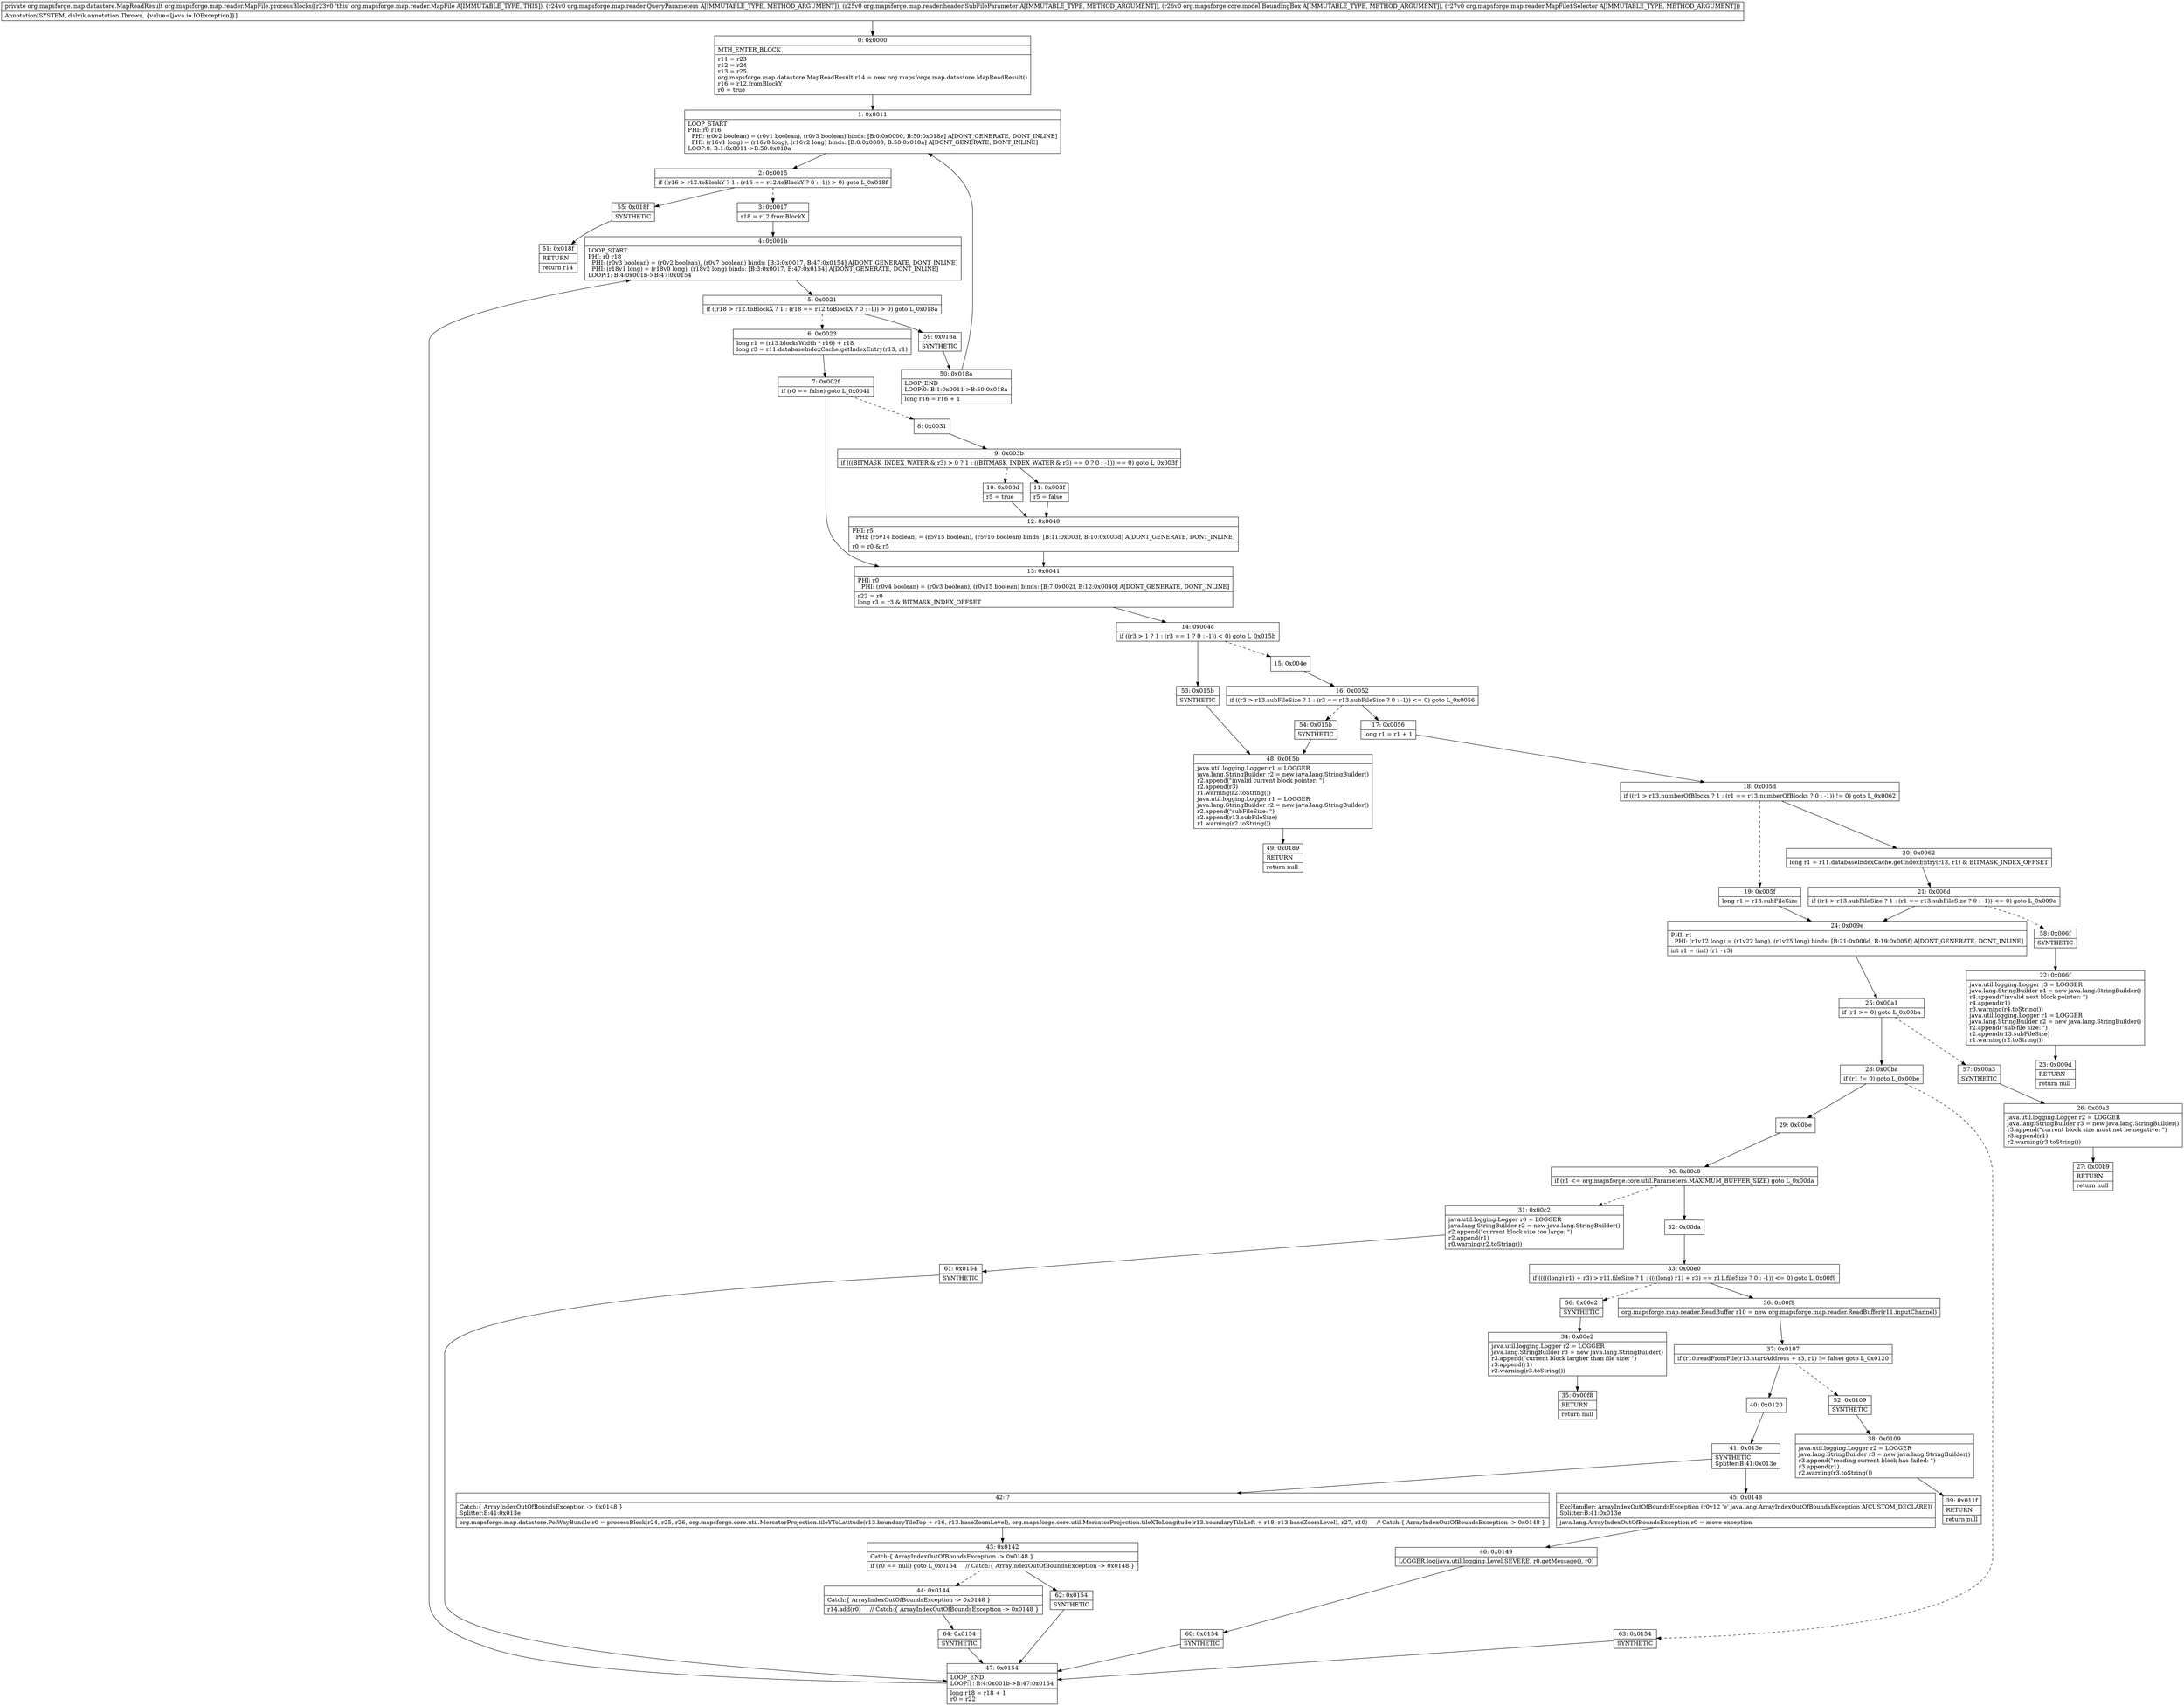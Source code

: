 digraph "CFG fororg.mapsforge.map.reader.MapFile.processBlocks(Lorg\/mapsforge\/map\/reader\/QueryParameters;Lorg\/mapsforge\/map\/reader\/header\/SubFileParameter;Lorg\/mapsforge\/core\/model\/BoundingBox;Lorg\/mapsforge\/map\/reader\/MapFile$Selector;)Lorg\/mapsforge\/map\/datastore\/MapReadResult;" {
Node_0 [shape=record,label="{0\:\ 0x0000|MTH_ENTER_BLOCK\l|r11 = r23\lr12 = r24\lr13 = r25\lorg.mapsforge.map.datastore.MapReadResult r14 = new org.mapsforge.map.datastore.MapReadResult()\lr16 = r12.fromBlockY\lr0 = true\l}"];
Node_1 [shape=record,label="{1\:\ 0x0011|LOOP_START\lPHI: r0 r16 \l  PHI: (r0v2 boolean) = (r0v1 boolean), (r0v3 boolean) binds: [B:0:0x0000, B:50:0x018a] A[DONT_GENERATE, DONT_INLINE]\l  PHI: (r16v1 long) = (r16v0 long), (r16v2 long) binds: [B:0:0x0000, B:50:0x018a] A[DONT_GENERATE, DONT_INLINE]\lLOOP:0: B:1:0x0011\-\>B:50:0x018a\l}"];
Node_2 [shape=record,label="{2\:\ 0x0015|if ((r16 \> r12.toBlockY ? 1 : (r16 == r12.toBlockY ? 0 : \-1)) \> 0) goto L_0x018f\l}"];
Node_3 [shape=record,label="{3\:\ 0x0017|r18 = r12.fromBlockX\l}"];
Node_4 [shape=record,label="{4\:\ 0x001b|LOOP_START\lPHI: r0 r18 \l  PHI: (r0v3 boolean) = (r0v2 boolean), (r0v7 boolean) binds: [B:3:0x0017, B:47:0x0154] A[DONT_GENERATE, DONT_INLINE]\l  PHI: (r18v1 long) = (r18v0 long), (r18v2 long) binds: [B:3:0x0017, B:47:0x0154] A[DONT_GENERATE, DONT_INLINE]\lLOOP:1: B:4:0x001b\-\>B:47:0x0154\l}"];
Node_5 [shape=record,label="{5\:\ 0x0021|if ((r18 \> r12.toBlockX ? 1 : (r18 == r12.toBlockX ? 0 : \-1)) \> 0) goto L_0x018a\l}"];
Node_6 [shape=record,label="{6\:\ 0x0023|long r1 = (r13.blocksWidth * r16) + r18\llong r3 = r11.databaseIndexCache.getIndexEntry(r13, r1)\l}"];
Node_7 [shape=record,label="{7\:\ 0x002f|if (r0 == false) goto L_0x0041\l}"];
Node_8 [shape=record,label="{8\:\ 0x0031}"];
Node_9 [shape=record,label="{9\:\ 0x003b|if (((BITMASK_INDEX_WATER & r3) \> 0 ? 1 : ((BITMASK_INDEX_WATER & r3) == 0 ? 0 : \-1)) == 0) goto L_0x003f\l}"];
Node_10 [shape=record,label="{10\:\ 0x003d|r5 = true\l}"];
Node_11 [shape=record,label="{11\:\ 0x003f|r5 = false\l}"];
Node_12 [shape=record,label="{12\:\ 0x0040|PHI: r5 \l  PHI: (r5v14 boolean) = (r5v15 boolean), (r5v16 boolean) binds: [B:11:0x003f, B:10:0x003d] A[DONT_GENERATE, DONT_INLINE]\l|r0 = r0 & r5\l}"];
Node_13 [shape=record,label="{13\:\ 0x0041|PHI: r0 \l  PHI: (r0v4 boolean) = (r0v3 boolean), (r0v15 boolean) binds: [B:7:0x002f, B:12:0x0040] A[DONT_GENERATE, DONT_INLINE]\l|r22 = r0\llong r3 = r3 & BITMASK_INDEX_OFFSET\l}"];
Node_14 [shape=record,label="{14\:\ 0x004c|if ((r3 \> 1 ? 1 : (r3 == 1 ? 0 : \-1)) \< 0) goto L_0x015b\l}"];
Node_15 [shape=record,label="{15\:\ 0x004e}"];
Node_16 [shape=record,label="{16\:\ 0x0052|if ((r3 \> r13.subFileSize ? 1 : (r3 == r13.subFileSize ? 0 : \-1)) \<= 0) goto L_0x0056\l}"];
Node_17 [shape=record,label="{17\:\ 0x0056|long r1 = r1 + 1\l}"];
Node_18 [shape=record,label="{18\:\ 0x005d|if ((r1 \> r13.numberOfBlocks ? 1 : (r1 == r13.numberOfBlocks ? 0 : \-1)) != 0) goto L_0x0062\l}"];
Node_19 [shape=record,label="{19\:\ 0x005f|long r1 = r13.subFileSize\l}"];
Node_20 [shape=record,label="{20\:\ 0x0062|long r1 = r11.databaseIndexCache.getIndexEntry(r13, r1) & BITMASK_INDEX_OFFSET\l}"];
Node_21 [shape=record,label="{21\:\ 0x006d|if ((r1 \> r13.subFileSize ? 1 : (r1 == r13.subFileSize ? 0 : \-1)) \<= 0) goto L_0x009e\l}"];
Node_22 [shape=record,label="{22\:\ 0x006f|java.util.logging.Logger r3 = LOGGER\ljava.lang.StringBuilder r4 = new java.lang.StringBuilder()\lr4.append(\"invalid next block pointer: \")\lr4.append(r1)\lr3.warning(r4.toString())\ljava.util.logging.Logger r1 = LOGGER\ljava.lang.StringBuilder r2 = new java.lang.StringBuilder()\lr2.append(\"sub\-file size: \")\lr2.append(r13.subFileSize)\lr1.warning(r2.toString())\l}"];
Node_23 [shape=record,label="{23\:\ 0x009d|RETURN\l|return null\l}"];
Node_24 [shape=record,label="{24\:\ 0x009e|PHI: r1 \l  PHI: (r1v12 long) = (r1v22 long), (r1v25 long) binds: [B:21:0x006d, B:19:0x005f] A[DONT_GENERATE, DONT_INLINE]\l|int r1 = (int) (r1 \- r3)\l}"];
Node_25 [shape=record,label="{25\:\ 0x00a1|if (r1 \>= 0) goto L_0x00ba\l}"];
Node_26 [shape=record,label="{26\:\ 0x00a3|java.util.logging.Logger r2 = LOGGER\ljava.lang.StringBuilder r3 = new java.lang.StringBuilder()\lr3.append(\"current block size must not be negative: \")\lr3.append(r1)\lr2.warning(r3.toString())\l}"];
Node_27 [shape=record,label="{27\:\ 0x00b9|RETURN\l|return null\l}"];
Node_28 [shape=record,label="{28\:\ 0x00ba|if (r1 != 0) goto L_0x00be\l}"];
Node_29 [shape=record,label="{29\:\ 0x00be}"];
Node_30 [shape=record,label="{30\:\ 0x00c0|if (r1 \<= org.mapsforge.core.util.Parameters.MAXIMUM_BUFFER_SIZE) goto L_0x00da\l}"];
Node_31 [shape=record,label="{31\:\ 0x00c2|java.util.logging.Logger r0 = LOGGER\ljava.lang.StringBuilder r2 = new java.lang.StringBuilder()\lr2.append(\"current block size too large: \")\lr2.append(r1)\lr0.warning(r2.toString())\l}"];
Node_32 [shape=record,label="{32\:\ 0x00da}"];
Node_33 [shape=record,label="{33\:\ 0x00e0|if (((((long) r1) + r3) \> r11.fileSize ? 1 : ((((long) r1) + r3) == r11.fileSize ? 0 : \-1)) \<= 0) goto L_0x00f9\l}"];
Node_34 [shape=record,label="{34\:\ 0x00e2|java.util.logging.Logger r2 = LOGGER\ljava.lang.StringBuilder r3 = new java.lang.StringBuilder()\lr3.append(\"current block largher than file size: \")\lr3.append(r1)\lr2.warning(r3.toString())\l}"];
Node_35 [shape=record,label="{35\:\ 0x00f8|RETURN\l|return null\l}"];
Node_36 [shape=record,label="{36\:\ 0x00f9|org.mapsforge.map.reader.ReadBuffer r10 = new org.mapsforge.map.reader.ReadBuffer(r11.inputChannel)\l}"];
Node_37 [shape=record,label="{37\:\ 0x0107|if (r10.readFromFile(r13.startAddress + r3, r1) != false) goto L_0x0120\l}"];
Node_38 [shape=record,label="{38\:\ 0x0109|java.util.logging.Logger r2 = LOGGER\ljava.lang.StringBuilder r3 = new java.lang.StringBuilder()\lr3.append(\"reading current block has failed: \")\lr3.append(r1)\lr2.warning(r3.toString())\l}"];
Node_39 [shape=record,label="{39\:\ 0x011f|RETURN\l|return null\l}"];
Node_40 [shape=record,label="{40\:\ 0x0120}"];
Node_41 [shape=record,label="{41\:\ 0x013e|SYNTHETIC\lSplitter:B:41:0x013e\l}"];
Node_42 [shape=record,label="{42\:\ ?|Catch:\{ ArrayIndexOutOfBoundsException \-\> 0x0148 \}\lSplitter:B:41:0x013e\l|org.mapsforge.map.datastore.PoiWayBundle r0 = processBlock(r24, r25, r26, org.mapsforge.core.util.MercatorProjection.tileYToLatitude(r13.boundaryTileTop + r16, r13.baseZoomLevel), org.mapsforge.core.util.MercatorProjection.tileXToLongitude(r13.boundaryTileLeft + r18, r13.baseZoomLevel), r27, r10)     \/\/ Catch:\{ ArrayIndexOutOfBoundsException \-\> 0x0148 \}\l}"];
Node_43 [shape=record,label="{43\:\ 0x0142|Catch:\{ ArrayIndexOutOfBoundsException \-\> 0x0148 \}\l|if (r0 == null) goto L_0x0154     \/\/ Catch:\{ ArrayIndexOutOfBoundsException \-\> 0x0148 \}\l}"];
Node_44 [shape=record,label="{44\:\ 0x0144|Catch:\{ ArrayIndexOutOfBoundsException \-\> 0x0148 \}\l|r14.add(r0)     \/\/ Catch:\{ ArrayIndexOutOfBoundsException \-\> 0x0148 \}\l}"];
Node_45 [shape=record,label="{45\:\ 0x0148|ExcHandler: ArrayIndexOutOfBoundsException (r0v12 'e' java.lang.ArrayIndexOutOfBoundsException A[CUSTOM_DECLARE])\lSplitter:B:41:0x013e\l|java.lang.ArrayIndexOutOfBoundsException r0 = move\-exception\l}"];
Node_46 [shape=record,label="{46\:\ 0x0149|LOGGER.log(java.util.logging.Level.SEVERE, r0.getMessage(), r0)\l}"];
Node_47 [shape=record,label="{47\:\ 0x0154|LOOP_END\lLOOP:1: B:4:0x001b\-\>B:47:0x0154\l|long r18 = r18 + 1\lr0 = r22\l}"];
Node_48 [shape=record,label="{48\:\ 0x015b|java.util.logging.Logger r1 = LOGGER\ljava.lang.StringBuilder r2 = new java.lang.StringBuilder()\lr2.append(\"invalid current block pointer: \")\lr2.append(r3)\lr1.warning(r2.toString())\ljava.util.logging.Logger r1 = LOGGER\ljava.lang.StringBuilder r2 = new java.lang.StringBuilder()\lr2.append(\"subFileSize: \")\lr2.append(r13.subFileSize)\lr1.warning(r2.toString())\l}"];
Node_49 [shape=record,label="{49\:\ 0x0189|RETURN\l|return null\l}"];
Node_50 [shape=record,label="{50\:\ 0x018a|LOOP_END\lLOOP:0: B:1:0x0011\-\>B:50:0x018a\l|long r16 = r16 + 1\l}"];
Node_51 [shape=record,label="{51\:\ 0x018f|RETURN\l|return r14\l}"];
Node_52 [shape=record,label="{52\:\ 0x0109|SYNTHETIC\l}"];
Node_53 [shape=record,label="{53\:\ 0x015b|SYNTHETIC\l}"];
Node_54 [shape=record,label="{54\:\ 0x015b|SYNTHETIC\l}"];
Node_55 [shape=record,label="{55\:\ 0x018f|SYNTHETIC\l}"];
Node_56 [shape=record,label="{56\:\ 0x00e2|SYNTHETIC\l}"];
Node_57 [shape=record,label="{57\:\ 0x00a3|SYNTHETIC\l}"];
Node_58 [shape=record,label="{58\:\ 0x006f|SYNTHETIC\l}"];
Node_59 [shape=record,label="{59\:\ 0x018a|SYNTHETIC\l}"];
Node_60 [shape=record,label="{60\:\ 0x0154|SYNTHETIC\l}"];
Node_61 [shape=record,label="{61\:\ 0x0154|SYNTHETIC\l}"];
Node_62 [shape=record,label="{62\:\ 0x0154|SYNTHETIC\l}"];
Node_63 [shape=record,label="{63\:\ 0x0154|SYNTHETIC\l}"];
Node_64 [shape=record,label="{64\:\ 0x0154|SYNTHETIC\l}"];
MethodNode[shape=record,label="{private org.mapsforge.map.datastore.MapReadResult org.mapsforge.map.reader.MapFile.processBlocks((r23v0 'this' org.mapsforge.map.reader.MapFile A[IMMUTABLE_TYPE, THIS]), (r24v0 org.mapsforge.map.reader.QueryParameters A[IMMUTABLE_TYPE, METHOD_ARGUMENT]), (r25v0 org.mapsforge.map.reader.header.SubFileParameter A[IMMUTABLE_TYPE, METHOD_ARGUMENT]), (r26v0 org.mapsforge.core.model.BoundingBox A[IMMUTABLE_TYPE, METHOD_ARGUMENT]), (r27v0 org.mapsforge.map.reader.MapFile$Selector A[IMMUTABLE_TYPE, METHOD_ARGUMENT]))  | Annotation[SYSTEM, dalvik.annotation.Throws, \{value=[java.io.IOException]\}]\l}"];
MethodNode -> Node_0;
Node_0 -> Node_1;
Node_1 -> Node_2;
Node_2 -> Node_3[style=dashed];
Node_2 -> Node_55;
Node_3 -> Node_4;
Node_4 -> Node_5;
Node_5 -> Node_6[style=dashed];
Node_5 -> Node_59;
Node_6 -> Node_7;
Node_7 -> Node_8[style=dashed];
Node_7 -> Node_13;
Node_8 -> Node_9;
Node_9 -> Node_10[style=dashed];
Node_9 -> Node_11;
Node_10 -> Node_12;
Node_11 -> Node_12;
Node_12 -> Node_13;
Node_13 -> Node_14;
Node_14 -> Node_15[style=dashed];
Node_14 -> Node_53;
Node_15 -> Node_16;
Node_16 -> Node_17;
Node_16 -> Node_54[style=dashed];
Node_17 -> Node_18;
Node_18 -> Node_19[style=dashed];
Node_18 -> Node_20;
Node_19 -> Node_24;
Node_20 -> Node_21;
Node_21 -> Node_24;
Node_21 -> Node_58[style=dashed];
Node_22 -> Node_23;
Node_24 -> Node_25;
Node_25 -> Node_28;
Node_25 -> Node_57[style=dashed];
Node_26 -> Node_27;
Node_28 -> Node_29;
Node_28 -> Node_63[style=dashed];
Node_29 -> Node_30;
Node_30 -> Node_31[style=dashed];
Node_30 -> Node_32;
Node_31 -> Node_61;
Node_32 -> Node_33;
Node_33 -> Node_36;
Node_33 -> Node_56[style=dashed];
Node_34 -> Node_35;
Node_36 -> Node_37;
Node_37 -> Node_40;
Node_37 -> Node_52[style=dashed];
Node_38 -> Node_39;
Node_40 -> Node_41;
Node_41 -> Node_42;
Node_41 -> Node_45;
Node_42 -> Node_43;
Node_43 -> Node_44[style=dashed];
Node_43 -> Node_62;
Node_44 -> Node_64;
Node_45 -> Node_46;
Node_46 -> Node_60;
Node_47 -> Node_4;
Node_48 -> Node_49;
Node_50 -> Node_1;
Node_52 -> Node_38;
Node_53 -> Node_48;
Node_54 -> Node_48;
Node_55 -> Node_51;
Node_56 -> Node_34;
Node_57 -> Node_26;
Node_58 -> Node_22;
Node_59 -> Node_50;
Node_60 -> Node_47;
Node_61 -> Node_47;
Node_62 -> Node_47;
Node_63 -> Node_47;
Node_64 -> Node_47;
}

